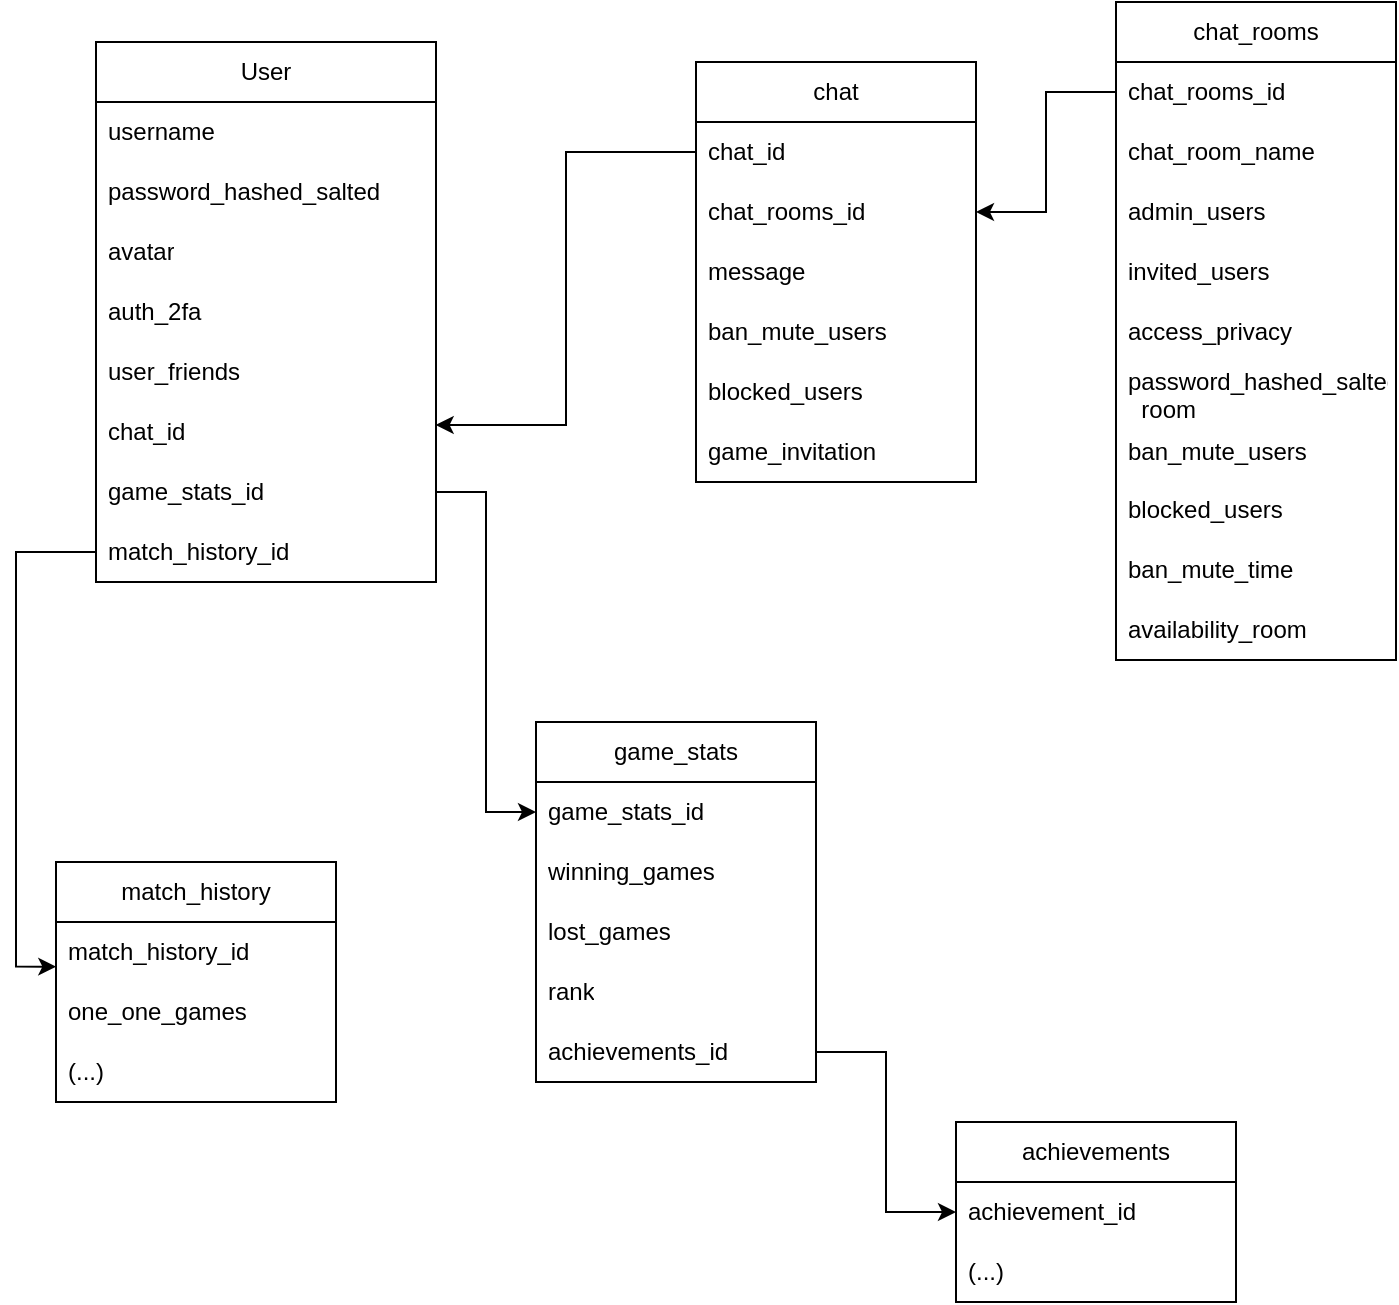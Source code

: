 <mxfile version="21.6.2" type="device">
  <diagram name="Page-1" id="KfzvkKekHADES5DhjhJj">
    <mxGraphModel dx="821" dy="871" grid="1" gridSize="10" guides="1" tooltips="1" connect="1" arrows="1" fold="1" page="1" pageScale="1" pageWidth="827" pageHeight="1169" math="0" shadow="0">
      <root>
        <mxCell id="0" />
        <mxCell id="1" parent="0" />
        <mxCell id="c9M781EvPcKsUfFWpqFw-1" value="User" style="swimlane;fontStyle=0;childLayout=stackLayout;horizontal=1;startSize=30;horizontalStack=0;resizeParent=1;resizeParentMax=0;resizeLast=0;collapsible=1;marginBottom=0;whiteSpace=wrap;html=1;" vertex="1" parent="1">
          <mxGeometry x="130" y="240" width="170" height="270" as="geometry" />
        </mxCell>
        <mxCell id="c9M781EvPcKsUfFWpqFw-2" value="username" style="text;strokeColor=none;fillColor=none;align=left;verticalAlign=middle;spacingLeft=4;spacingRight=4;overflow=hidden;points=[[0,0.5],[1,0.5]];portConstraint=eastwest;rotatable=0;whiteSpace=wrap;html=1;" vertex="1" parent="c9M781EvPcKsUfFWpqFw-1">
          <mxGeometry y="30" width="170" height="30" as="geometry" />
        </mxCell>
        <mxCell id="c9M781EvPcKsUfFWpqFw-3" value="password_hashed_salted" style="text;strokeColor=none;fillColor=none;align=left;verticalAlign=middle;spacingLeft=4;spacingRight=4;overflow=hidden;points=[[0,0.5],[1,0.5]];portConstraint=eastwest;rotatable=0;whiteSpace=wrap;html=1;" vertex="1" parent="c9M781EvPcKsUfFWpqFw-1">
          <mxGeometry y="60" width="170" height="30" as="geometry" />
        </mxCell>
        <mxCell id="c9M781EvPcKsUfFWpqFw-4" value="avatar" style="text;strokeColor=none;fillColor=none;align=left;verticalAlign=middle;spacingLeft=4;spacingRight=4;overflow=hidden;points=[[0,0.5],[1,0.5]];portConstraint=eastwest;rotatable=0;whiteSpace=wrap;html=1;" vertex="1" parent="c9M781EvPcKsUfFWpqFw-1">
          <mxGeometry y="90" width="170" height="30" as="geometry" />
        </mxCell>
        <mxCell id="c9M781EvPcKsUfFWpqFw-5" value="auth_2fa" style="text;strokeColor=none;fillColor=none;align=left;verticalAlign=middle;spacingLeft=4;spacingRight=4;overflow=hidden;points=[[0,0.5],[1,0.5]];portConstraint=eastwest;rotatable=0;whiteSpace=wrap;html=1;" vertex="1" parent="c9M781EvPcKsUfFWpqFw-1">
          <mxGeometry y="120" width="170" height="30" as="geometry" />
        </mxCell>
        <mxCell id="c9M781EvPcKsUfFWpqFw-6" value="user_friends" style="text;strokeColor=none;fillColor=none;align=left;verticalAlign=middle;spacingLeft=4;spacingRight=4;overflow=hidden;points=[[0,0.5],[1,0.5]];portConstraint=eastwest;rotatable=0;whiteSpace=wrap;html=1;" vertex="1" parent="c9M781EvPcKsUfFWpqFw-1">
          <mxGeometry y="150" width="170" height="30" as="geometry" />
        </mxCell>
        <mxCell id="c9M781EvPcKsUfFWpqFw-38" value="chat_id" style="text;strokeColor=none;fillColor=none;align=left;verticalAlign=middle;spacingLeft=4;spacingRight=4;overflow=hidden;points=[[0,0.5],[1,0.5]];portConstraint=eastwest;rotatable=0;whiteSpace=wrap;html=1;" vertex="1" parent="c9M781EvPcKsUfFWpqFw-1">
          <mxGeometry y="180" width="170" height="30" as="geometry" />
        </mxCell>
        <mxCell id="c9M781EvPcKsUfFWpqFw-7" value="game_stats_id" style="text;strokeColor=none;fillColor=none;align=left;verticalAlign=middle;spacingLeft=4;spacingRight=4;overflow=hidden;points=[[0,0.5],[1,0.5]];portConstraint=eastwest;rotatable=0;whiteSpace=wrap;html=1;" vertex="1" parent="c9M781EvPcKsUfFWpqFw-1">
          <mxGeometry y="210" width="170" height="30" as="geometry" />
        </mxCell>
        <mxCell id="c9M781EvPcKsUfFWpqFw-8" value="match_history_id" style="text;strokeColor=none;fillColor=none;align=left;verticalAlign=middle;spacingLeft=4;spacingRight=4;overflow=hidden;points=[[0,0.5],[1,0.5]];portConstraint=eastwest;rotatable=0;whiteSpace=wrap;html=1;" vertex="1" parent="c9M781EvPcKsUfFWpqFw-1">
          <mxGeometry y="240" width="170" height="30" as="geometry" />
        </mxCell>
        <mxCell id="c9M781EvPcKsUfFWpqFw-11" value="chat" style="swimlane;fontStyle=0;childLayout=stackLayout;horizontal=1;startSize=30;horizontalStack=0;resizeParent=1;resizeParentMax=0;resizeLast=0;collapsible=1;marginBottom=0;whiteSpace=wrap;html=1;" vertex="1" parent="1">
          <mxGeometry x="430" y="250" width="140" height="210" as="geometry" />
        </mxCell>
        <mxCell id="c9M781EvPcKsUfFWpqFw-12" value="chat_id" style="text;strokeColor=none;fillColor=none;align=left;verticalAlign=middle;spacingLeft=4;spacingRight=4;overflow=hidden;points=[[0,0.5],[1,0.5]];portConstraint=eastwest;rotatable=0;whiteSpace=wrap;html=1;" vertex="1" parent="c9M781EvPcKsUfFWpqFw-11">
          <mxGeometry y="30" width="140" height="30" as="geometry" />
        </mxCell>
        <mxCell id="c9M781EvPcKsUfFWpqFw-13" value="chat_rooms_id" style="text;strokeColor=none;fillColor=none;align=left;verticalAlign=middle;spacingLeft=4;spacingRight=4;overflow=hidden;points=[[0,0.5],[1,0.5]];portConstraint=eastwest;rotatable=0;whiteSpace=wrap;html=1;" vertex="1" parent="c9M781EvPcKsUfFWpqFw-11">
          <mxGeometry y="60" width="140" height="30" as="geometry" />
        </mxCell>
        <mxCell id="c9M781EvPcKsUfFWpqFw-14" value="message" style="text;strokeColor=none;fillColor=none;align=left;verticalAlign=middle;spacingLeft=4;spacingRight=4;overflow=hidden;points=[[0,0.5],[1,0.5]];portConstraint=eastwest;rotatable=0;whiteSpace=wrap;html=1;" vertex="1" parent="c9M781EvPcKsUfFWpqFw-11">
          <mxGeometry y="90" width="140" height="30" as="geometry" />
        </mxCell>
        <mxCell id="c9M781EvPcKsUfFWpqFw-15" value="ban_mute_users" style="text;strokeColor=none;fillColor=none;align=left;verticalAlign=middle;spacingLeft=4;spacingRight=4;overflow=hidden;points=[[0,0.5],[1,0.5]];portConstraint=eastwest;rotatable=0;whiteSpace=wrap;html=1;" vertex="1" parent="c9M781EvPcKsUfFWpqFw-11">
          <mxGeometry y="120" width="140" height="30" as="geometry" />
        </mxCell>
        <mxCell id="c9M781EvPcKsUfFWpqFw-16" value="blocked_users" style="text;strokeColor=none;fillColor=none;align=left;verticalAlign=middle;spacingLeft=4;spacingRight=4;overflow=hidden;points=[[0,0.5],[1,0.5]];portConstraint=eastwest;rotatable=0;whiteSpace=wrap;html=1;" vertex="1" parent="c9M781EvPcKsUfFWpqFw-11">
          <mxGeometry y="150" width="140" height="30" as="geometry" />
        </mxCell>
        <mxCell id="c9M781EvPcKsUfFWpqFw-17" value="game_invitation" style="text;strokeColor=none;fillColor=none;align=left;verticalAlign=middle;spacingLeft=4;spacingRight=4;overflow=hidden;points=[[0,0.5],[1,0.5]];portConstraint=eastwest;rotatable=0;whiteSpace=wrap;html=1;" vertex="1" parent="c9M781EvPcKsUfFWpqFw-11">
          <mxGeometry y="180" width="140" height="30" as="geometry" />
        </mxCell>
        <mxCell id="c9M781EvPcKsUfFWpqFw-19" value="game_stats" style="swimlane;fontStyle=0;childLayout=stackLayout;horizontal=1;startSize=30;horizontalStack=0;resizeParent=1;resizeParentMax=0;resizeLast=0;collapsible=1;marginBottom=0;whiteSpace=wrap;html=1;" vertex="1" parent="1">
          <mxGeometry x="350" y="580" width="140" height="180" as="geometry" />
        </mxCell>
        <mxCell id="c9M781EvPcKsUfFWpqFw-20" value="game_stats_id" style="text;strokeColor=none;fillColor=none;align=left;verticalAlign=middle;spacingLeft=4;spacingRight=4;overflow=hidden;points=[[0,0.5],[1,0.5]];portConstraint=eastwest;rotatable=0;whiteSpace=wrap;html=1;" vertex="1" parent="c9M781EvPcKsUfFWpqFw-19">
          <mxGeometry y="30" width="140" height="30" as="geometry" />
        </mxCell>
        <mxCell id="c9M781EvPcKsUfFWpqFw-21" value="winning_games" style="text;strokeColor=none;fillColor=none;align=left;verticalAlign=middle;spacingLeft=4;spacingRight=4;overflow=hidden;points=[[0,0.5],[1,0.5]];portConstraint=eastwest;rotatable=0;whiteSpace=wrap;html=1;" vertex="1" parent="c9M781EvPcKsUfFWpqFw-19">
          <mxGeometry y="60" width="140" height="30" as="geometry" />
        </mxCell>
        <mxCell id="c9M781EvPcKsUfFWpqFw-22" value="lost_games" style="text;strokeColor=none;fillColor=none;align=left;verticalAlign=middle;spacingLeft=4;spacingRight=4;overflow=hidden;points=[[0,0.5],[1,0.5]];portConstraint=eastwest;rotatable=0;whiteSpace=wrap;html=1;" vertex="1" parent="c9M781EvPcKsUfFWpqFw-19">
          <mxGeometry y="90" width="140" height="30" as="geometry" />
        </mxCell>
        <mxCell id="c9M781EvPcKsUfFWpqFw-24" value="rank" style="text;strokeColor=none;fillColor=none;align=left;verticalAlign=middle;spacingLeft=4;spacingRight=4;overflow=hidden;points=[[0,0.5],[1,0.5]];portConstraint=eastwest;rotatable=0;whiteSpace=wrap;html=1;" vertex="1" parent="c9M781EvPcKsUfFWpqFw-19">
          <mxGeometry y="120" width="140" height="30" as="geometry" />
        </mxCell>
        <mxCell id="c9M781EvPcKsUfFWpqFw-25" value="achievements_id" style="text;strokeColor=none;fillColor=none;align=left;verticalAlign=middle;spacingLeft=4;spacingRight=4;overflow=hidden;points=[[0,0.5],[1,0.5]];portConstraint=eastwest;rotatable=0;whiteSpace=wrap;html=1;" vertex="1" parent="c9M781EvPcKsUfFWpqFw-19">
          <mxGeometry y="150" width="140" height="30" as="geometry" />
        </mxCell>
        <mxCell id="c9M781EvPcKsUfFWpqFw-23" style="edgeStyle=orthogonalEdgeStyle;rounded=0;orthogonalLoop=1;jettySize=auto;html=1;exitX=1;exitY=0.5;exitDx=0;exitDy=0;entryX=0;entryY=0.5;entryDx=0;entryDy=0;" edge="1" parent="1" source="c9M781EvPcKsUfFWpqFw-7" target="c9M781EvPcKsUfFWpqFw-20">
          <mxGeometry relative="1" as="geometry" />
        </mxCell>
        <mxCell id="c9M781EvPcKsUfFWpqFw-26" value="achievements" style="swimlane;fontStyle=0;childLayout=stackLayout;horizontal=1;startSize=30;horizontalStack=0;resizeParent=1;resizeParentMax=0;resizeLast=0;collapsible=1;marginBottom=0;whiteSpace=wrap;html=1;" vertex="1" parent="1">
          <mxGeometry x="560" y="780" width="140" height="90" as="geometry" />
        </mxCell>
        <mxCell id="c9M781EvPcKsUfFWpqFw-27" value="achievement_id" style="text;strokeColor=none;fillColor=none;align=left;verticalAlign=middle;spacingLeft=4;spacingRight=4;overflow=hidden;points=[[0,0.5],[1,0.5]];portConstraint=eastwest;rotatable=0;whiteSpace=wrap;html=1;" vertex="1" parent="c9M781EvPcKsUfFWpqFw-26">
          <mxGeometry y="30" width="140" height="30" as="geometry" />
        </mxCell>
        <mxCell id="c9M781EvPcKsUfFWpqFw-28" value="(...)" style="text;strokeColor=none;fillColor=none;align=left;verticalAlign=middle;spacingLeft=4;spacingRight=4;overflow=hidden;points=[[0,0.5],[1,0.5]];portConstraint=eastwest;rotatable=0;whiteSpace=wrap;html=1;" vertex="1" parent="c9M781EvPcKsUfFWpqFw-26">
          <mxGeometry y="60" width="140" height="30" as="geometry" />
        </mxCell>
        <mxCell id="c9M781EvPcKsUfFWpqFw-30" style="edgeStyle=orthogonalEdgeStyle;rounded=0;orthogonalLoop=1;jettySize=auto;html=1;exitX=1;exitY=0.5;exitDx=0;exitDy=0;entryX=0;entryY=0.5;entryDx=0;entryDy=0;" edge="1" parent="1" source="c9M781EvPcKsUfFWpqFw-25" target="c9M781EvPcKsUfFWpqFw-27">
          <mxGeometry relative="1" as="geometry" />
        </mxCell>
        <mxCell id="c9M781EvPcKsUfFWpqFw-33" value="match_history" style="swimlane;fontStyle=0;childLayout=stackLayout;horizontal=1;startSize=30;horizontalStack=0;resizeParent=1;resizeParentMax=0;resizeLast=0;collapsible=1;marginBottom=0;whiteSpace=wrap;html=1;" vertex="1" parent="1">
          <mxGeometry x="110" y="650" width="140" height="120" as="geometry" />
        </mxCell>
        <mxCell id="c9M781EvPcKsUfFWpqFw-34" value="match_history_id" style="text;strokeColor=none;fillColor=none;align=left;verticalAlign=middle;spacingLeft=4;spacingRight=4;overflow=hidden;points=[[0,0.5],[1,0.5]];portConstraint=eastwest;rotatable=0;whiteSpace=wrap;html=1;" vertex="1" parent="c9M781EvPcKsUfFWpqFw-33">
          <mxGeometry y="30" width="140" height="30" as="geometry" />
        </mxCell>
        <mxCell id="c9M781EvPcKsUfFWpqFw-35" value="one_one_games" style="text;strokeColor=none;fillColor=none;align=left;verticalAlign=middle;spacingLeft=4;spacingRight=4;overflow=hidden;points=[[0,0.5],[1,0.5]];portConstraint=eastwest;rotatable=0;whiteSpace=wrap;html=1;" vertex="1" parent="c9M781EvPcKsUfFWpqFw-33">
          <mxGeometry y="60" width="140" height="30" as="geometry" />
        </mxCell>
        <mxCell id="c9M781EvPcKsUfFWpqFw-36" value="(...)" style="text;strokeColor=none;fillColor=none;align=left;verticalAlign=middle;spacingLeft=4;spacingRight=4;overflow=hidden;points=[[0,0.5],[1,0.5]];portConstraint=eastwest;rotatable=0;whiteSpace=wrap;html=1;" vertex="1" parent="c9M781EvPcKsUfFWpqFw-33">
          <mxGeometry y="90" width="140" height="30" as="geometry" />
        </mxCell>
        <mxCell id="c9M781EvPcKsUfFWpqFw-37" style="edgeStyle=orthogonalEdgeStyle;rounded=0;orthogonalLoop=1;jettySize=auto;html=1;entryX=0.001;entryY=0.744;entryDx=0;entryDy=0;entryPerimeter=0;" edge="1" parent="1" source="c9M781EvPcKsUfFWpqFw-8" target="c9M781EvPcKsUfFWpqFw-34">
          <mxGeometry relative="1" as="geometry" />
        </mxCell>
        <mxCell id="c9M781EvPcKsUfFWpqFw-39" style="edgeStyle=orthogonalEdgeStyle;rounded=0;orthogonalLoop=1;jettySize=auto;html=1;exitX=0;exitY=0.5;exitDx=0;exitDy=0;entryX=0.999;entryY=0.382;entryDx=0;entryDy=0;entryPerimeter=0;" edge="1" parent="1" source="c9M781EvPcKsUfFWpqFw-12" target="c9M781EvPcKsUfFWpqFw-38">
          <mxGeometry relative="1" as="geometry" />
        </mxCell>
        <mxCell id="c9M781EvPcKsUfFWpqFw-40" value="chat_rooms" style="swimlane;fontStyle=0;childLayout=stackLayout;horizontal=1;startSize=30;horizontalStack=0;resizeParent=1;resizeParentMax=0;resizeLast=0;collapsible=1;marginBottom=0;whiteSpace=wrap;html=1;" vertex="1" parent="1">
          <mxGeometry x="640" y="220" width="140" height="329" as="geometry" />
        </mxCell>
        <mxCell id="c9M781EvPcKsUfFWpqFw-41" value="chat_rooms_id" style="text;strokeColor=none;fillColor=none;align=left;verticalAlign=middle;spacingLeft=4;spacingRight=4;overflow=hidden;points=[[0,0.5],[1,0.5]];portConstraint=eastwest;rotatable=0;whiteSpace=wrap;html=1;" vertex="1" parent="c9M781EvPcKsUfFWpqFw-40">
          <mxGeometry y="30" width="140" height="30" as="geometry" />
        </mxCell>
        <mxCell id="c9M781EvPcKsUfFWpqFw-44" value="chat_room_name" style="text;strokeColor=none;fillColor=none;align=left;verticalAlign=middle;spacingLeft=4;spacingRight=4;overflow=hidden;points=[[0,0.5],[1,0.5]];portConstraint=eastwest;rotatable=0;whiteSpace=wrap;html=1;" vertex="1" parent="c9M781EvPcKsUfFWpqFw-40">
          <mxGeometry y="60" width="140" height="30" as="geometry" />
        </mxCell>
        <mxCell id="c9M781EvPcKsUfFWpqFw-42" value="admin_users" style="text;strokeColor=none;fillColor=none;align=left;verticalAlign=middle;spacingLeft=4;spacingRight=4;overflow=hidden;points=[[0,0.5],[1,0.5]];portConstraint=eastwest;rotatable=0;whiteSpace=wrap;html=1;" vertex="1" parent="c9M781EvPcKsUfFWpqFw-40">
          <mxGeometry y="90" width="140" height="30" as="geometry" />
        </mxCell>
        <mxCell id="c9M781EvPcKsUfFWpqFw-43" value="invited_users" style="text;strokeColor=none;fillColor=none;align=left;verticalAlign=middle;spacingLeft=4;spacingRight=4;overflow=hidden;points=[[0,0.5],[1,0.5]];portConstraint=eastwest;rotatable=0;whiteSpace=wrap;html=1;" vertex="1" parent="c9M781EvPcKsUfFWpqFw-40">
          <mxGeometry y="120" width="140" height="30" as="geometry" />
        </mxCell>
        <mxCell id="c9M781EvPcKsUfFWpqFw-46" value="access_privacy" style="text;strokeColor=none;fillColor=none;align=left;verticalAlign=middle;spacingLeft=4;spacingRight=4;overflow=hidden;points=[[0,0.5],[1,0.5]];portConstraint=eastwest;rotatable=0;whiteSpace=wrap;html=1;" vertex="1" parent="c9M781EvPcKsUfFWpqFw-40">
          <mxGeometry y="150" width="140" height="30" as="geometry" />
        </mxCell>
        <mxCell id="c9M781EvPcKsUfFWpqFw-50" value="password_hashed_salted&lt;br&gt;_room" style="text;strokeColor=none;fillColor=none;align=left;verticalAlign=middle;spacingLeft=4;spacingRight=4;overflow=hidden;points=[[0,0.5],[1,0.5]];portConstraint=eastwest;rotatable=0;whiteSpace=wrap;html=1;" vertex="1" parent="c9M781EvPcKsUfFWpqFw-40">
          <mxGeometry y="180" width="140" height="30" as="geometry" />
        </mxCell>
        <mxCell id="c9M781EvPcKsUfFWpqFw-51" value="ban_mute_users" style="text;strokeColor=none;fillColor=none;align=left;verticalAlign=middle;spacingLeft=4;spacingRight=4;overflow=hidden;points=[[0,0.5],[1,0.5]];portConstraint=eastwest;rotatable=0;whiteSpace=wrap;html=1;" vertex="1" parent="c9M781EvPcKsUfFWpqFw-40">
          <mxGeometry y="210" width="140" height="29" as="geometry" />
        </mxCell>
        <mxCell id="c9M781EvPcKsUfFWpqFw-47" value="blocked_users" style="text;strokeColor=none;fillColor=none;align=left;verticalAlign=middle;spacingLeft=4;spacingRight=4;overflow=hidden;points=[[0,0.5],[1,0.5]];portConstraint=eastwest;rotatable=0;whiteSpace=wrap;html=1;" vertex="1" parent="c9M781EvPcKsUfFWpqFw-40">
          <mxGeometry y="239" width="140" height="30" as="geometry" />
        </mxCell>
        <mxCell id="c9M781EvPcKsUfFWpqFw-52" value="ban_mute_time" style="text;strokeColor=none;fillColor=none;align=left;verticalAlign=middle;spacingLeft=4;spacingRight=4;overflow=hidden;points=[[0,0.5],[1,0.5]];portConstraint=eastwest;rotatable=0;whiteSpace=wrap;html=1;" vertex="1" parent="c9M781EvPcKsUfFWpqFw-40">
          <mxGeometry y="269" width="140" height="30" as="geometry" />
        </mxCell>
        <mxCell id="c9M781EvPcKsUfFWpqFw-49" value="availability_room" style="text;strokeColor=none;fillColor=none;align=left;verticalAlign=middle;spacingLeft=4;spacingRight=4;overflow=hidden;points=[[0,0.5],[1,0.5]];portConstraint=eastwest;rotatable=0;whiteSpace=wrap;html=1;" vertex="1" parent="c9M781EvPcKsUfFWpqFw-40">
          <mxGeometry y="299" width="140" height="30" as="geometry" />
        </mxCell>
        <mxCell id="c9M781EvPcKsUfFWpqFw-45" style="edgeStyle=orthogonalEdgeStyle;rounded=0;orthogonalLoop=1;jettySize=auto;html=1;exitX=0;exitY=0.5;exitDx=0;exitDy=0;entryX=1;entryY=0.5;entryDx=0;entryDy=0;" edge="1" parent="1" source="c9M781EvPcKsUfFWpqFw-41" target="c9M781EvPcKsUfFWpqFw-13">
          <mxGeometry relative="1" as="geometry" />
        </mxCell>
      </root>
    </mxGraphModel>
  </diagram>
</mxfile>

